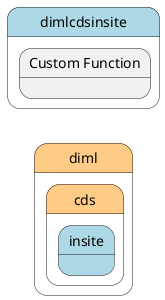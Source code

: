 @startuml
left to right direction


state "diml" as diml #ffcc88 {
state "cds" as dimlcds #ffcc88 {
state "insite" as dimlcdsinsite #lightblue {
}
}
}


state "dimlcdsinsite" as pstatename #lightblue {
    state "Custom Function" as insitefunction {
    }
}





@enduml
